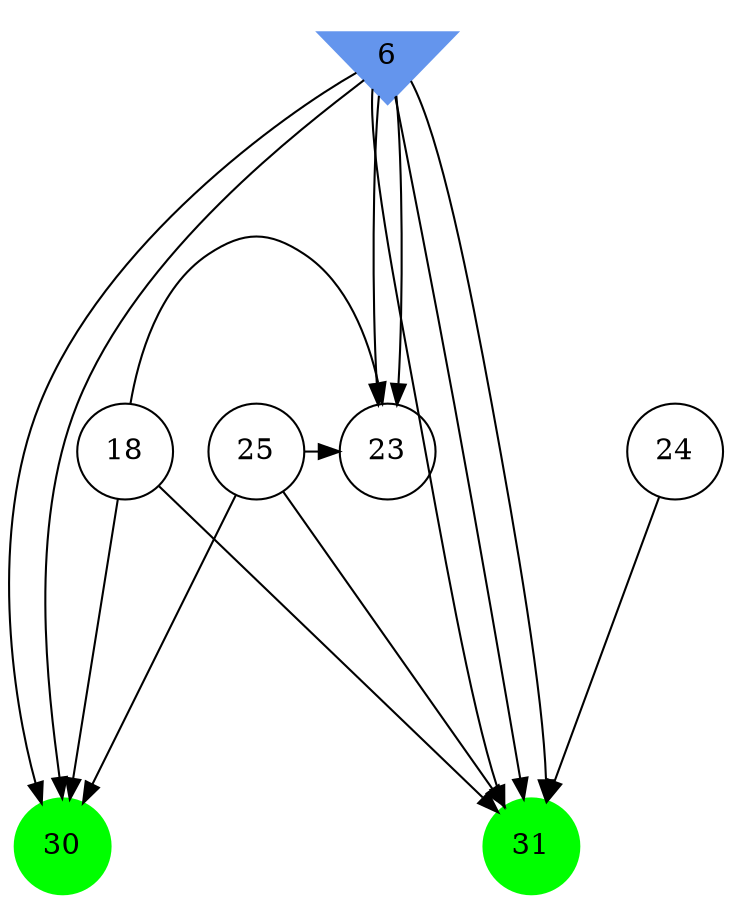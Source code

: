 digraph brain {
	ranksep=2.0;
	6 [shape=invtriangle,style=filled,color=cornflowerblue];
	18 [shape=circle,color=black];
	23 [shape=circle,color=black];
	24 [shape=circle,color=black];
	25 [shape=circle,color=black];
	30 [shape=circle,style=filled,color=green];
	31 [shape=circle,style=filled,color=green];
	6	->	31;
	6	->	30;
	6	->	23;
	6	->	31;
	6	->	30;
	6	->	23;
	25	->	31;
	25	->	30;
	25	->	23;
	18	->	31;
	18	->	30;
	18	->	23;
	6	->	31;
	24	->	31;
	{ rank=same; 6; }
	{ rank=same; 18; 23; 24; 25; }
	{ rank=same; 30; 31; }
}
